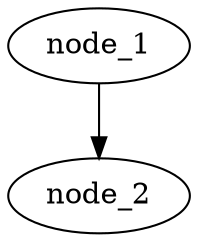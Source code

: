 strict digraph "Example" {

    // Node statements.
    "node_1"  ;
    "node_2"  ;

    // Identifier statements.
    "node_1"  = "foobar"  ;

    // Edge statements.
    "node_1"  ->  "node_2"  ;
}